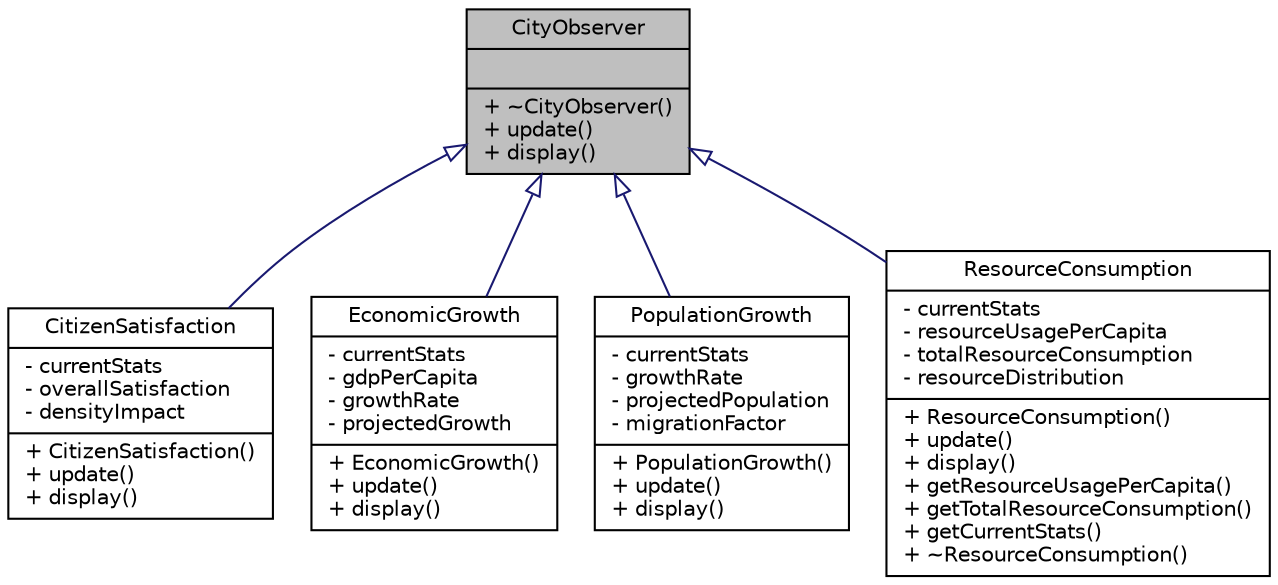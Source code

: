 digraph "CityObserver"
{
 // LATEX_PDF_SIZE
  edge [fontname="Helvetica",fontsize="10",labelfontname="Helvetica",labelfontsize="10"];
  node [fontname="Helvetica",fontsize="10",shape=record];
  Node1 [label="{CityObserver\n||+ ~CityObserver()\l+ update()\l+ display()\l}",height=0.2,width=0.4,color="black", fillcolor="grey75", style="filled", fontcolor="black",tooltip="Abstract base class for city statistics observers."];
  Node1 -> Node2 [dir="back",color="midnightblue",fontsize="10",style="solid",arrowtail="onormal",fontname="Helvetica"];
  Node2 [label="{CitizenSatisfaction\n|- currentStats\l- overallSatisfaction\l- densityImpact\l|+ CitizenSatisfaction()\l+ update()\l+ display()\l}",height=0.2,width=0.4,color="black", fillcolor="white", style="filled",URL="$classCitizenSatisfaction.html",tooltip="A class that monitors and calculates citizen satisfaction metrics @inherits CityObserver."];
  Node1 -> Node3 [dir="back",color="midnightblue",fontsize="10",style="solid",arrowtail="onormal",fontname="Helvetica"];
  Node3 [label="{EconomicGrowth\n|- currentStats\l- gdpPerCapita\l- growthRate\l- projectedGrowth\l|+ EconomicGrowth()\l+ update()\l+ display()\l}",height=0.2,width=0.4,color="black", fillcolor="white", style="filled",URL="$classEconomicGrowth.html",tooltip="Observer class for monitoring economic growth metrics."];
  Node1 -> Node4 [dir="back",color="midnightblue",fontsize="10",style="solid",arrowtail="onormal",fontname="Helvetica"];
  Node4 [label="{PopulationGrowth\n|- currentStats\l- growthRate\l- projectedPopulation\l- migrationFactor\l|+ PopulationGrowth()\l+ update()\l+ display()\l}",height=0.2,width=0.4,color="black", fillcolor="white", style="filled",URL="$classPopulationGrowth.html",tooltip="Observer class that monitors and analyzes population growth in the city."];
  Node1 -> Node5 [dir="back",color="midnightblue",fontsize="10",style="solid",arrowtail="onormal",fontname="Helvetica"];
  Node5 [label="{ResourceConsumption\n|- currentStats\l- resourceUsagePerCapita\l- totalResourceConsumption\l- resourceDistribution\l|+ ResourceConsumption()\l+ update()\l+ display()\l+ getResourceUsagePerCapita()\l+ getTotalResourceConsumption()\l+ getCurrentStats()\l+ ~ResourceConsumption()\l}",height=0.2,width=0.4,color="black", fillcolor="white", style="filled",URL="$classResourceConsumption.html",tooltip="Monitors and manages resource consumption in the city simulation."];
}
